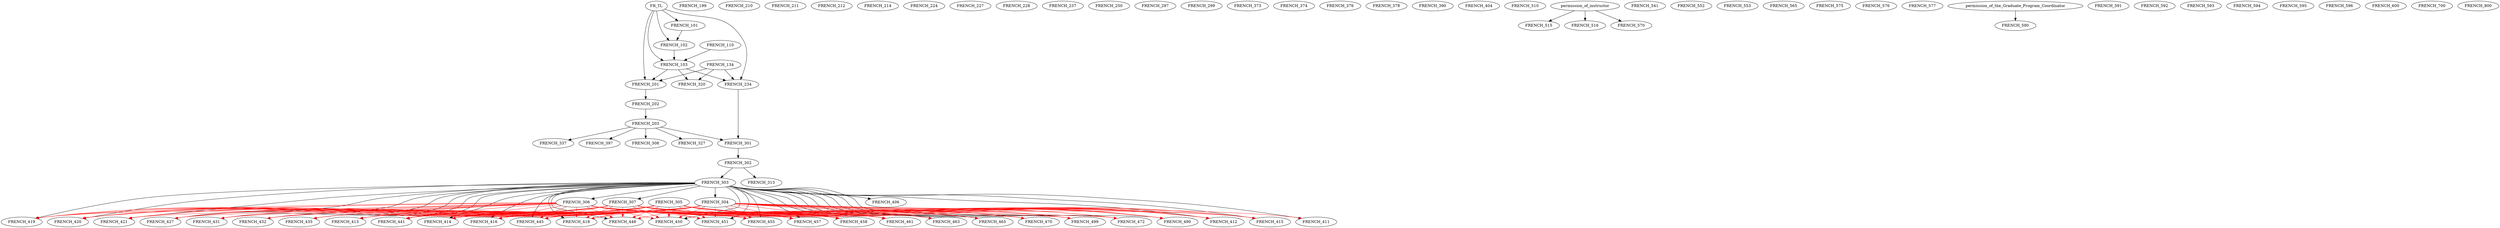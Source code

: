 digraph G {
    edge [color=black];
    FR_TL -> FRENCH_101;
    edge [color=black];
    FRENCH_101 -> FRENCH_102;
    FR_TL -> FRENCH_102;
    edge [color=black];
    FRENCH_102 -> FRENCH_103;
    FRENCH_110 -> FRENCH_103;
    FR_TL -> FRENCH_103;
    FRENCH_134;
    FRENCH_199;
    edge [color=black];
    FRENCH_103 -> FRENCH_201;
    FRENCH_134 -> FRENCH_201;
    FR_TL -> FRENCH_201;
    edge [color=black];
    FRENCH_201 -> FRENCH_202;
    edge [color=black];
    FRENCH_202 -> FRENCH_203;
    FRENCH_210;
    FRENCH_211;
    FRENCH_212;
    FRENCH_214;
    FRENCH_224;
    FRENCH_227;
    FRENCH_228;
    edge [color=black];
    FRENCH_103 -> FRENCH_234;
    FRENCH_134 -> FRENCH_234;
    FR_TL -> FRENCH_234;
    FRENCH_237;
    FRENCH_250;
    FRENCH_297;
    FRENCH_299;
    edge [color=black];
    FRENCH_203 -> FRENCH_301;
    FRENCH_234 -> FRENCH_301;
    edge [color=black];
    FRENCH_301 -> FRENCH_302;
    edge [color=black];
    FRENCH_302 -> FRENCH_303;
    edge [color=black];
    FRENCH_303 -> FRENCH_304;
    edge [color=black];
    FRENCH_303 -> FRENCH_306;
    edge [color=black];
    FRENCH_303 -> FRENCH_307;
    edge [color=black];
    FRENCH_203 -> FRENCH_308;
    edge [color=black];
    FRENCH_302 -> FRENCH_313;
    edge [color=black];
    FRENCH_103 -> FRENCH_320;
    FRENCH_134 -> FRENCH_320;
    edge [color=black];
    FRENCH_203 -> FRENCH_327;
    edge [color=black];
    FRENCH_203 -> FRENCH_337;
    FRENCH_373;
    FRENCH_374;
    FRENCH_376;
    FRENCH_378;
    FRENCH_390;
    edge [color=black];
    FRENCH_203 -> FRENCH_397;
    FRENCH_404;
    edge [color=black];
    FRENCH_303 -> FRENCH_406;
    edge [color=black];
    FRENCH_303 -> FRENCH_411;
    edge [color=red];
    FRENCH_304 -> FRENCH_411;
    edge [color=black];
    FRENCH_303 -> FRENCH_412;
    edge [color=red];
    FRENCH_304 -> FRENCH_412;
    FRENCH_305 -> FRENCH_412;
    FRENCH_306 -> FRENCH_412;
    FRENCH_307 -> FRENCH_412;
    edge [color=black];
    FRENCH_303 -> FRENCH_413;
    edge [color=red];
    FRENCH_304 -> FRENCH_413;
    FRENCH_305 -> FRENCH_413;
    FRENCH_306 -> FRENCH_413;
    FRENCH_307 -> FRENCH_413;
    edge [color=black];
    FRENCH_303 -> FRENCH_414;
    edge [color=red];
    FRENCH_304 -> FRENCH_414;
    FRENCH_305 -> FRENCH_414;
    FRENCH_306 -> FRENCH_414;
    FRENCH_307 -> FRENCH_414;
    edge [color=black];
    FRENCH_303 -> FRENCH_415;
    edge [color=red];
    FRENCH_304 -> FRENCH_415;
    FRENCH_305 -> FRENCH_415;
    FRENCH_306 -> FRENCH_415;
    FRENCH_307 -> FRENCH_415;
    edge [color=black];
    FRENCH_303 -> FRENCH_416;
    edge [color=red];
    FRENCH_304 -> FRENCH_416;
    FRENCH_305 -> FRENCH_416;
    FRENCH_306 -> FRENCH_416;
    FRENCH_307 -> FRENCH_416;
    edge [color=black];
    FRENCH_303 -> FRENCH_418;
    edge [color=red];
    FRENCH_304 -> FRENCH_418;
    FRENCH_305 -> FRENCH_418;
    FRENCH_306 -> FRENCH_418;
    FRENCH_307 -> FRENCH_418;
    edge [color=black];
    FRENCH_303 -> FRENCH_419;
    edge [color=red];
    FRENCH_304 -> FRENCH_419;
    FRENCH_305 -> FRENCH_419;
    FRENCH_306 -> FRENCH_419;
    FRENCH_307 -> FRENCH_419;
    edge [color=black];
    FRENCH_303 -> FRENCH_420;
    edge [color=red];
    FRENCH_304 -> FRENCH_420;
    FRENCH_305 -> FRENCH_420;
    FRENCH_306 -> FRENCH_420;
    FRENCH_307 -> FRENCH_420;
    edge [color=black];
    FRENCH_303 -> FRENCH_421;
    edge [color=red];
    FRENCH_304 -> FRENCH_421;
    FRENCH_305 -> FRENCH_421;
    FRENCH_306 -> FRENCH_421;
    FRENCH_307 -> FRENCH_421;
    edge [color=black];
    FRENCH_303 -> FRENCH_427;
    edge [color=red];
    FRENCH_304 -> FRENCH_427;
    FRENCH_305 -> FRENCH_427;
    FRENCH_306 -> FRENCH_427;
    FRENCH_307 -> FRENCH_427;
    edge [color=black];
    FRENCH_303 -> FRENCH_431;
    edge [color=red];
    FRENCH_304 -> FRENCH_431;
    FRENCH_305 -> FRENCH_431;
    FRENCH_306 -> FRENCH_431;
    FRENCH_307 -> FRENCH_431;
    edge [color=black];
    FRENCH_303 -> FRENCH_432;
    edge [color=red];
    FRENCH_304 -> FRENCH_432;
    FRENCH_305 -> FRENCH_432;
    FRENCH_306 -> FRENCH_432;
    FRENCH_307 -> FRENCH_432;
    edge [color=black];
    FRENCH_303 -> FRENCH_435;
    edge [color=red];
    FRENCH_304 -> FRENCH_435;
    FRENCH_305 -> FRENCH_435;
    FRENCH_306 -> FRENCH_435;
    FRENCH_307 -> FRENCH_435;
    edge [color=black];
    FRENCH_303 -> FRENCH_441;
    edge [color=red];
    FRENCH_304 -> FRENCH_441;
    FRENCH_305 -> FRENCH_441;
    FRENCH_306 -> FRENCH_441;
    FRENCH_307 -> FRENCH_441;
    edge [color=black];
    FRENCH_303 -> FRENCH_445;
    edge [color=red];
    FRENCH_304 -> FRENCH_445;
    FRENCH_305 -> FRENCH_445;
    FRENCH_306 -> FRENCH_445;
    FRENCH_307 -> FRENCH_445;
    edge [color=black];
    FRENCH_303 -> FRENCH_448;
    edge [color=red];
    FRENCH_304 -> FRENCH_448;
    FRENCH_305 -> FRENCH_448;
    FRENCH_306 -> FRENCH_448;
    FRENCH_307 -> FRENCH_448;
    edge [color=black];
    FRENCH_303 -> FRENCH_450;
    edge [color=red];
    FRENCH_304 -> FRENCH_450;
    FRENCH_305 -> FRENCH_450;
    FRENCH_306 -> FRENCH_450;
    FRENCH_307 -> FRENCH_450;
    edge [color=black];
    FRENCH_303 -> FRENCH_451;
    edge [color=red];
    FRENCH_304 -> FRENCH_451;
    FRENCH_305 -> FRENCH_451;
    FRENCH_306 -> FRENCH_451;
    FRENCH_307 -> FRENCH_451;
    edge [color=black];
    FRENCH_303 -> FRENCH_455;
    edge [color=red];
    FRENCH_304 -> FRENCH_455;
    FRENCH_305 -> FRENCH_455;
    FRENCH_306 -> FRENCH_455;
    FRENCH_307 -> FRENCH_455;
    edge [color=black];
    FRENCH_303 -> FRENCH_457;
    edge [color=red];
    FRENCH_304 -> FRENCH_457;
    FRENCH_305 -> FRENCH_457;
    FRENCH_306 -> FRENCH_457;
    FRENCH_307 -> FRENCH_457;
    edge [color=black];
    FRENCH_303 -> FRENCH_458;
    edge [color=red];
    FRENCH_304 -> FRENCH_458;
    FRENCH_305 -> FRENCH_458;
    FRENCH_306 -> FRENCH_458;
    FRENCH_307 -> FRENCH_458;
    edge [color=black];
    FRENCH_303 -> FRENCH_461;
    edge [color=red];
    FRENCH_304 -> FRENCH_461;
    FRENCH_305 -> FRENCH_461;
    FRENCH_306 -> FRENCH_461;
    FRENCH_307 -> FRENCH_461;
    edge [color=black];
    FRENCH_303 -> FRENCH_463;
    edge [color=red];
    FRENCH_304 -> FRENCH_463;
    FRENCH_305 -> FRENCH_463;
    FRENCH_306 -> FRENCH_463;
    FRENCH_307 -> FRENCH_463;
    edge [color=black];
    FRENCH_303 -> FRENCH_465;
    edge [color=red];
    FRENCH_304 -> FRENCH_465;
    FRENCH_305 -> FRENCH_465;
    FRENCH_306 -> FRENCH_465;
    FRENCH_307 -> FRENCH_465;
    edge [color=black];
    FRENCH_303 -> FRENCH_470;
    edge [color=red];
    FRENCH_304 -> FRENCH_470;
    FRENCH_305 -> FRENCH_470;
    FRENCH_306 -> FRENCH_470;
    FRENCH_307 -> FRENCH_470;
    edge [color=black];
    FRENCH_303 -> FRENCH_472;
    edge [color=red];
    FRENCH_304 -> FRENCH_472;
    FRENCH_305 -> FRENCH_472;
    FRENCH_306 -> FRENCH_472;
    FRENCH_307 -> FRENCH_472;
    edge [color=black];
    FRENCH_303 -> FRENCH_490;
    edge [color=red];
    FRENCH_304 -> FRENCH_490;
    FRENCH_305 -> FRENCH_490;
    FRENCH_306 -> FRENCH_490;
    FRENCH_307 -> FRENCH_490;
    edge [color=black];
    FRENCH_303 -> FRENCH_499;
    edge [color=red];
    FRENCH_304 -> FRENCH_499;
    FRENCH_305 -> FRENCH_499;
    FRENCH_306 -> FRENCH_499;
    FRENCH_307 -> FRENCH_499;
    FRENCH_510;
    edge [color=black];
    permission_of_instructor -> FRENCH_515;
    edge [color=black];
    permission_of_instructor -> FRENCH_516;
    FRENCH_541;
    FRENCH_552;
    FRENCH_553;
    FRENCH_565;
    edge [color=black];
    permission_of_instructor -> FRENCH_570;
    FRENCH_575;
    FRENCH_576;
    FRENCH_577;
    edge [color=black];
    permission_of_the_Graduate_Program_Coordinator -> FRENCH_590;
    FRENCH_591;
    FRENCH_592;
    FRENCH_593;
    FRENCH_594;
    FRENCH_595;
    FRENCH_596;
    FRENCH_600;
    FRENCH_700;
    FRENCH_800;
}
